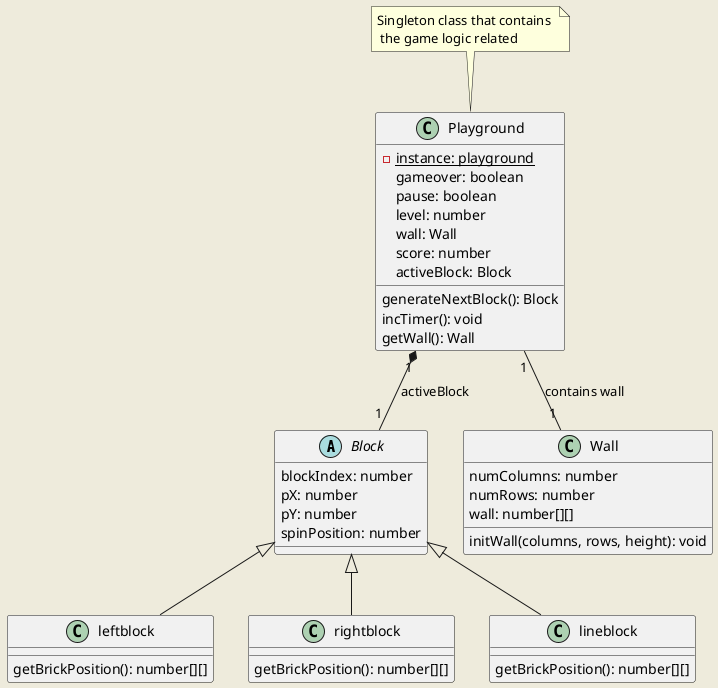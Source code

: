 @startuml Domain Model
skinparam BackgroundColor #EEEBDC

abstract class "Block" as Block {
  blockIndex: number
  pX: number
  pY: number
  spinPosition: number
}

class leftblock extends Block {
  getBrickPosition(): number[][]
}

class rightblock extends Block {
  getBrickPosition(): number[][]
}

class lineblock extends Block {
  getBrickPosition(): number[][]
}

class "Playground" as Playground {
  - {static} instance: playground
  gameover: boolean
  pause: boolean
  level: number
  wall: Wall
  score: number
  activeBlock: Block
  ' initWallHeight: number
  ' brickSize: number
  ' brickSpace: number
  ' windowSizeX: number
  ' windowSizeY: number
  
  'getInstance(winX: number, winY: number): playground
  generateNextBlock(): Block
  incTimer(): void
  ' reset(): void
  getWall(): Wall
  ' getScore(): number
  ' updateBlockWallStatus(): void
}

note top of Playground : Singleton class that contains \n the game logic related

class "Wall" as Wall {
  numColumns: number
  numRows: number
  wall: number[][]
  initWall(columns, rows, height): void
}

Playground "1" *-- "1" Block : activeBlock
Playground "1" -- "1" Wall : contains wall


@enduml
